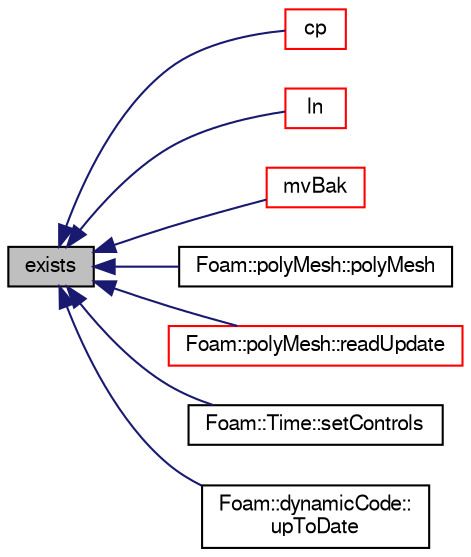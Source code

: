 digraph "exists"
{
  bgcolor="transparent";
  edge [fontname="FreeSans",fontsize="10",labelfontname="FreeSans",labelfontsize="10"];
  node [fontname="FreeSans",fontsize="10",shape=record];
  rankdir="LR";
  Node1 [label="exists",height=0.2,width=0.4,color="black", fillcolor="grey75", style="filled" fontcolor="black"];
  Node1 -> Node2 [dir="back",color="midnightblue",fontsize="10",style="solid",fontname="FreeSans"];
  Node2 [label="cp",height=0.2,width=0.4,color="red",URL="$a10237.html#a90b626bb0848617906ac62a5570c010f",tooltip="Copy, recursively if necessary, the source to the destination. "];
  Node1 -> Node3 [dir="back",color="midnightblue",fontsize="10",style="solid",fontname="FreeSans"];
  Node3 [label="ln",height=0.2,width=0.4,color="red",URL="$a10237.html#aea60636e831c1465e94c96bf1afdce2f",tooltip="Create a softlink. dst should not exist. Returns true if successful. "];
  Node1 -> Node4 [dir="back",color="midnightblue",fontsize="10",style="solid",fontname="FreeSans"];
  Node4 [label="mvBak",height=0.2,width=0.4,color="red",URL="$a10237.html#a0d7f73e589eebf0d491bfc4213148bbc",tooltip="Rename to a corresponding backup file. "];
  Node1 -> Node5 [dir="back",color="midnightblue",fontsize="10",style="solid",fontname="FreeSans"];
  Node5 [label="Foam::polyMesh::polyMesh",height=0.2,width=0.4,color="black",URL="$a01861.html#a86bfdf5a1dd18f6959dc33e02dbe89c1",tooltip="Construct from IOobject. "];
  Node1 -> Node6 [dir="back",color="midnightblue",fontsize="10",style="solid",fontname="FreeSans"];
  Node6 [label="Foam::polyMesh::readUpdate",height=0.2,width=0.4,color="red",URL="$a01861.html#a9d298b9dbcdbe96c85e7ea556233a8c2",tooltip="Update the mesh based on the mesh files saved in. "];
  Node1 -> Node7 [dir="back",color="midnightblue",fontsize="10",style="solid",fontname="FreeSans"];
  Node7 [label="Foam::Time::setControls",height=0.2,width=0.4,color="black",URL="$a02535.html#a8e7c44db2e98bebfcc1a22d512cd7b34",tooltip="Set the controls from the current controlDict. "];
  Node1 -> Node8 [dir="back",color="midnightblue",fontsize="10",style="solid",fontname="FreeSans"];
  Node8 [label="Foam::dynamicCode::\lupToDate",height=0.2,width=0.4,color="black",URL="$a00573.html#aa4751bda277ccbed0f2d8b583829597d",tooltip="Verify if the copied code is up-to-date, based on Make/SHA1Digest. "];
}
